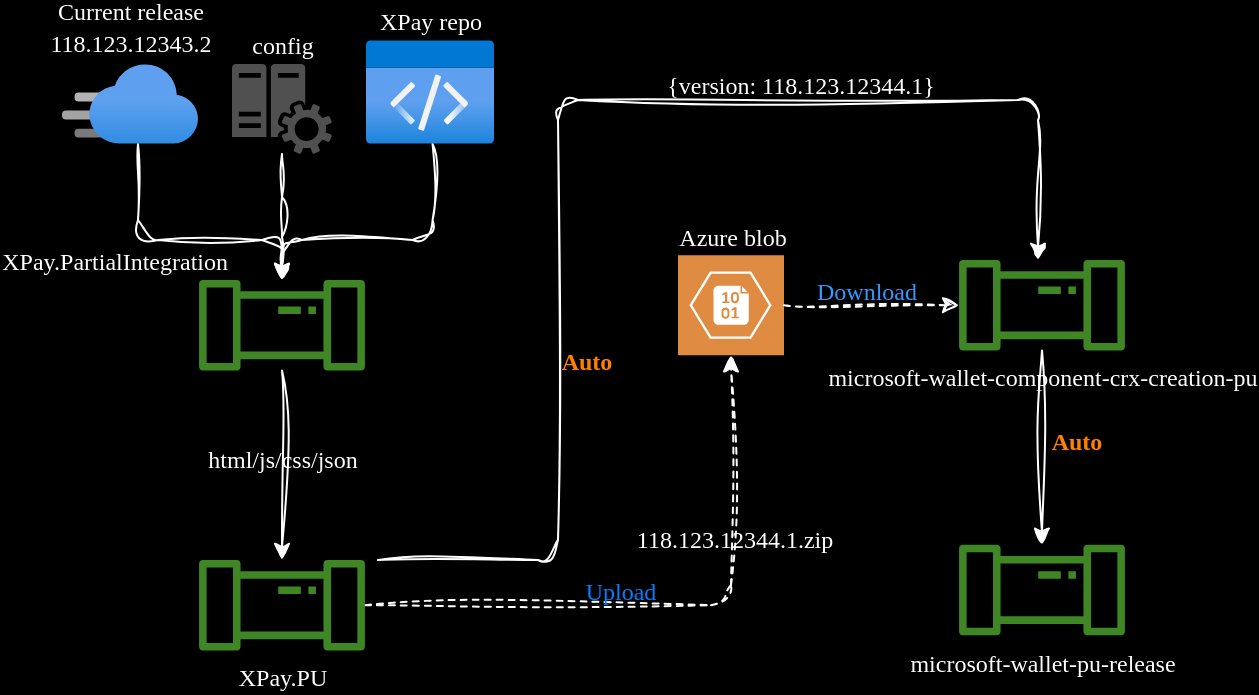 <mxfile>
    <diagram id="xzn8Mk9meIiHVX6fEJwG" name="Page-1">
        <mxGraphModel dx="640" dy="486" grid="0" gridSize="10" guides="1" tooltips="1" connect="1" arrows="1" fold="1" page="0" pageScale="1" pageWidth="850" pageHeight="1100" background="#000000" math="0" shadow="0">
            <root>
                <mxCell id="0"/>
                <mxCell id="1" parent="0"/>
                <mxCell id="9" style="edgeStyle=orthogonalEdgeStyle;sketch=1;hachureGap=4;jiggle=2;curveFitting=1;html=1;fontFamily=Aptos;fontSize=12;fontColor=#FFFFFF;exitX=0.52;exitY=0.999;exitDx=0;exitDy=0;exitPerimeter=0;strokeColor=#FFFFFF;" parent="1" source="3" target="4" edge="1">
                    <mxGeometry relative="1" as="geometry">
                        <Array as="points">
                            <mxPoint x="387" y="230"/>
                            <mxPoint x="312" y="230"/>
                        </Array>
                    </mxGeometry>
                </mxCell>
                <mxCell id="3" value="XPay repo" style="aspect=fixed;html=1;points=[];align=center;image;fontSize=12;image=img/lib/azure2/general/Code.svg;sketch=1;hachureGap=4;jiggle=2;curveFitting=1;fontFamily=Aptos;labelPosition=center;verticalLabelPosition=top;verticalAlign=bottom;labelBackgroundColor=none;fontColor=#FFFFFF;" parent="1" vertex="1">
                    <mxGeometry x="354" y="130" width="64" height="52" as="geometry"/>
                </mxCell>
                <mxCell id="10" style="edgeStyle=none;sketch=1;hachureGap=4;jiggle=2;curveFitting=1;html=1;fontFamily=Aptos;fontSize=12;fontColor=#FFFFFF;strokeColor=#FFFFFF;labelBackgroundColor=none;" parent="1" source="4" target="5" edge="1">
                    <mxGeometry relative="1" as="geometry"/>
                </mxCell>
                <mxCell id="16" value="&lt;font style=&quot;font-size: 12px;&quot;&gt;html/js/css/json&lt;/font&gt;" style="edgeLabel;html=1;align=center;verticalAlign=middle;resizable=0;points=[];fontSize=12;fontFamily=Aptos;fontColor=#FFFFFF;labelBackgroundColor=none;" parent="10" vertex="1" connectable="0">
                    <mxGeometry x="-0.135" y="3" relative="1" as="geometry">
                        <mxPoint x="-3" y="4" as="offset"/>
                    </mxGeometry>
                </mxCell>
                <mxCell id="4" value="XPay.PartialIntegration" style="sketch=0;outlineConnect=0;fontColor=#FFFFFF;gradientColor=none;fillColor=#3F8624;strokeColor=none;dashed=0;verticalLabelPosition=top;verticalAlign=bottom;align=right;html=1;fontSize=12;fontStyle=0;aspect=fixed;pointerEvents=1;shape=mxgraph.aws4.iot_analytics_pipeline;hachureGap=4;jiggle=2;curveFitting=1;fontFamily=Aptos;labelPosition=left;spacingLeft=0;spacingRight=-16;labelBackgroundColor=none;" parent="1" vertex="1">
                    <mxGeometry x="270" y="250" width="84" height="45.23" as="geometry"/>
                </mxCell>
                <mxCell id="13" style="edgeStyle=orthogonalEdgeStyle;sketch=1;hachureGap=4;jiggle=2;curveFitting=1;html=1;fontFamily=Aptos;fontSize=12;fontColor=#FFFFFF;dashed=1;strokeColor=#FFFFFF;labelBackgroundColor=none;" parent="1" source="5" target="6" edge="1">
                    <mxGeometry relative="1" as="geometry"/>
                </mxCell>
                <mxCell id="17" value="118.123.12344.1.zip" style="edgeLabel;html=1;align=center;verticalAlign=middle;resizable=0;points=[];fontSize=12;fontFamily=Aptos;fontColor=#FFFFFF;labelBackgroundColor=none;" parent="13" vertex="1" connectable="0">
                    <mxGeometry x="-0.275" y="1" relative="1" as="geometry">
                        <mxPoint x="73" y="-32" as="offset"/>
                    </mxGeometry>
                </mxCell>
                <mxCell id="23" value="&lt;font color=&quot;#007fff&quot; style=&quot;font-size: 12px;&quot; face=&quot;Aptos&quot;&gt;Upload&lt;/font&gt;" style="edgeLabel;html=1;align=center;verticalAlign=middle;resizable=0;points=[];fontSize=20;fontFamily=Architects Daughter;labelBackgroundColor=none;" parent="13" vertex="1" connectable="0">
                    <mxGeometry x="-0.304" relative="1" as="geometry">
                        <mxPoint x="20" y="-10" as="offset"/>
                    </mxGeometry>
                </mxCell>
                <mxCell id="5" value="XPay.PU" style="sketch=0;outlineConnect=0;fontColor=#FFFFFF;gradientColor=none;fillColor=#3F8624;strokeColor=none;dashed=0;verticalLabelPosition=bottom;verticalAlign=top;align=center;html=1;fontSize=12;fontStyle=0;aspect=fixed;pointerEvents=1;shape=mxgraph.aws4.iot_analytics_pipeline;hachureGap=4;jiggle=2;curveFitting=1;fontFamily=Aptos;labelBackgroundColor=none;" parent="1" vertex="1">
                    <mxGeometry x="270" y="390" width="84" height="45.23" as="geometry"/>
                </mxCell>
                <mxCell id="14" style="edgeStyle=orthogonalEdgeStyle;sketch=1;hachureGap=4;jiggle=2;curveFitting=1;html=1;fontFamily=Aptos;fontSize=12;fontColor=#000000;strokeColor=#FFFFFF;labelBackgroundColor=#1e1a23;" parent="1" target="7" edge="1">
                    <mxGeometry relative="1" as="geometry">
                        <mxPoint x="360" y="390" as="sourcePoint"/>
                        <mxPoint x="650" y="70" as="targetPoint"/>
                        <Array as="points">
                            <mxPoint x="450" y="390"/>
                            <mxPoint x="450" y="160"/>
                            <mxPoint x="690" y="160"/>
                        </Array>
                    </mxGeometry>
                </mxCell>
                <mxCell id="18" value="&lt;font color=&quot;#ff8000&quot;&gt;Auto&lt;/font&gt;" style="edgeLabel;html=1;align=center;verticalAlign=middle;resizable=0;points=[];fontSize=12;fontFamily=Aptos;fontColor=#FFFFFF;labelBackgroundColor=none;fontStyle=1" parent="14" vertex="1" connectable="0">
                    <mxGeometry x="-0.132" y="-1" relative="1" as="geometry">
                        <mxPoint x="13" y="89" as="offset"/>
                    </mxGeometry>
                </mxCell>
                <mxCell id="21" value="&lt;font color=&quot;#ffffff&quot; style=&quot;font-size: 12px;&quot;&gt;{version:&amp;nbsp;118.123.12344.1}&lt;/font&gt;" style="edgeLabel;html=1;align=center;verticalAlign=middle;resizable=0;points=[];fontSize=12;fontFamily=Aptos;spacing=2;labelBackgroundColor=none;" parent="14" vertex="1" connectable="0">
                    <mxGeometry x="0.486" relative="1" as="geometry">
                        <mxPoint x="-35" y="-7" as="offset"/>
                    </mxGeometry>
                </mxCell>
                <mxCell id="6" value="Azure blob" style="sketch=0;pointerEvents=1;shadow=0;dashed=0;html=1;strokeColor=none;fillColor=#DF8C42;labelPosition=center;verticalLabelPosition=top;verticalAlign=bottom;align=center;outlineConnect=0;shape=mxgraph.veeam2.azure_blob;hachureGap=4;jiggle=2;curveFitting=1;fontFamily=Aptos;fontSize=12;fontColor=#FFFFFF;labelBackgroundColor=none;" parent="1" vertex="1">
                    <mxGeometry x="510" y="237.61" width="53" height="50" as="geometry"/>
                </mxCell>
                <mxCell id="15" style="edgeStyle=orthogonalEdgeStyle;sketch=1;hachureGap=4;jiggle=2;curveFitting=1;html=1;fontFamily=Aptos;fontSize=12;fontColor=#FFFFFF;strokeColor=#FFFFFF;labelBackgroundColor=none;" parent="1" source="7" target="8" edge="1">
                    <mxGeometry relative="1" as="geometry"/>
                </mxCell>
                <mxCell id="22" value="Auto" style="edgeLabel;html=1;align=center;verticalAlign=middle;resizable=0;points=[];fontSize=12;fontFamily=Aptos;labelBackgroundColor=none;fontColor=#FF8000;fontStyle=1" parent="15" vertex="1" connectable="0">
                    <mxGeometry x="-0.177" relative="1" as="geometry">
                        <mxPoint x="17" y="6" as="offset"/>
                    </mxGeometry>
                </mxCell>
                <mxCell id="19" style="edgeStyle=orthogonalEdgeStyle;sketch=1;hachureGap=4;jiggle=2;curveFitting=1;html=1;fontFamily=Aptos;fontSize=12;fontColor=#FFFFFF;dashed=1;labelBackgroundColor=none;strokeColor=#FFFFFF;" parent="1" source="6" target="7" edge="1">
                    <mxGeometry relative="1" as="geometry">
                        <mxPoint x="570" y="263" as="sourcePoint"/>
                    </mxGeometry>
                </mxCell>
                <mxCell id="20" value="Download" style="edgeLabel;html=1;align=center;verticalAlign=middle;resizable=0;points=[];fontSize=12;fontFamily=Aptos;fontColor=#3399FF;labelBackgroundColor=none;" parent="19" vertex="1" connectable="0">
                    <mxGeometry x="0.159" y="-1" relative="1" as="geometry">
                        <mxPoint x="-10" y="-8" as="offset"/>
                    </mxGeometry>
                </mxCell>
                <mxCell id="7" value="microsoft-wallet-component-crx-creation-pu" style="sketch=0;outlineConnect=0;fontColor=#FFFFFF;gradientColor=none;fillColor=#3F8624;strokeColor=none;dashed=0;verticalLabelPosition=bottom;verticalAlign=top;align=center;html=1;fontSize=12;fontStyle=0;aspect=fixed;pointerEvents=1;shape=mxgraph.aws4.iot_analytics_pipeline;hachureGap=4;jiggle=2;curveFitting=1;fontFamily=Aptos;labelPosition=center;labelBackgroundColor=none;" parent="1" vertex="1">
                    <mxGeometry x="650" y="240" width="84" height="45.23" as="geometry"/>
                </mxCell>
                <mxCell id="8" value="microsoft-wallet-pu-release" style="sketch=0;outlineConnect=0;fontColor=#FFFFFF;gradientColor=none;fillColor=#3F8624;strokeColor=none;dashed=0;verticalLabelPosition=bottom;verticalAlign=top;align=center;html=1;fontSize=12;fontStyle=0;aspect=fixed;pointerEvents=1;shape=mxgraph.aws4.iot_analytics_pipeline;hachureGap=4;jiggle=2;curveFitting=1;fontFamily=Aptos;labelBackgroundColor=none;" parent="1" vertex="1">
                    <mxGeometry x="650" y="382.38" width="84" height="45.23" as="geometry"/>
                </mxCell>
                <mxCell id="29" style="edgeStyle=orthogonalEdgeStyle;sketch=1;hachureGap=4;jiggle=2;curveFitting=1;html=1;fontFamily=Aptos;fontSize=16;strokeColor=#FFFFFF;" edge="1" parent="1" source="28" target="4">
                    <mxGeometry relative="1" as="geometry">
                        <Array as="points">
                            <mxPoint x="240" y="176"/>
                            <mxPoint x="240" y="230"/>
                            <mxPoint x="312" y="230"/>
                        </Array>
                    </mxGeometry>
                </mxCell>
                <mxCell id="28" value="&lt;font face=&quot;Aptos&quot;&gt;Current release&lt;br&gt;118.123.12343.2&lt;br&gt;&lt;/font&gt;" style="aspect=fixed;html=1;points=[];align=center;image;fontSize=12;image=img/lib/azure2/app_services/CDN_Profiles.svg;sketch=1;hachureGap=4;jiggle=2;curveFitting=1;fontFamily=Architects Daughter;fontSource=https%3A%2F%2Ffonts.googleapis.com%2Fcss%3Ffamily%3DArchitects%2BDaughter;labelPosition=center;verticalLabelPosition=top;verticalAlign=bottom;labelBackgroundColor=none;fontColor=#FFFFFF;" vertex="1" parent="1">
                    <mxGeometry x="202" y="142" width="68" height="40" as="geometry"/>
                </mxCell>
                <mxCell id="32" style="edgeStyle=orthogonalEdgeStyle;sketch=1;hachureGap=4;jiggle=2;curveFitting=1;html=1;fontFamily=Aptos;fontSize=16;strokeColor=#FFFFFF;" edge="1" parent="1" source="31" target="4">
                    <mxGeometry relative="1" as="geometry"/>
                </mxCell>
                <mxCell id="31" value="config" style="sketch=0;pointerEvents=1;shadow=0;dashed=0;html=1;strokeColor=none;labelPosition=center;verticalLabelPosition=top;verticalAlign=bottom;align=center;fillColor=#505050;shape=mxgraph.mscae.oms.config_assessment;hachureGap=4;jiggle=2;curveFitting=1;fontFamily=Aptos;fontSize=12;labelBackgroundColor=none;fontColor=#FFFFFF;" vertex="1" parent="1">
                    <mxGeometry x="287" y="142" width="50" height="45" as="geometry"/>
                </mxCell>
            </root>
        </mxGraphModel>
    </diagram>
</mxfile>